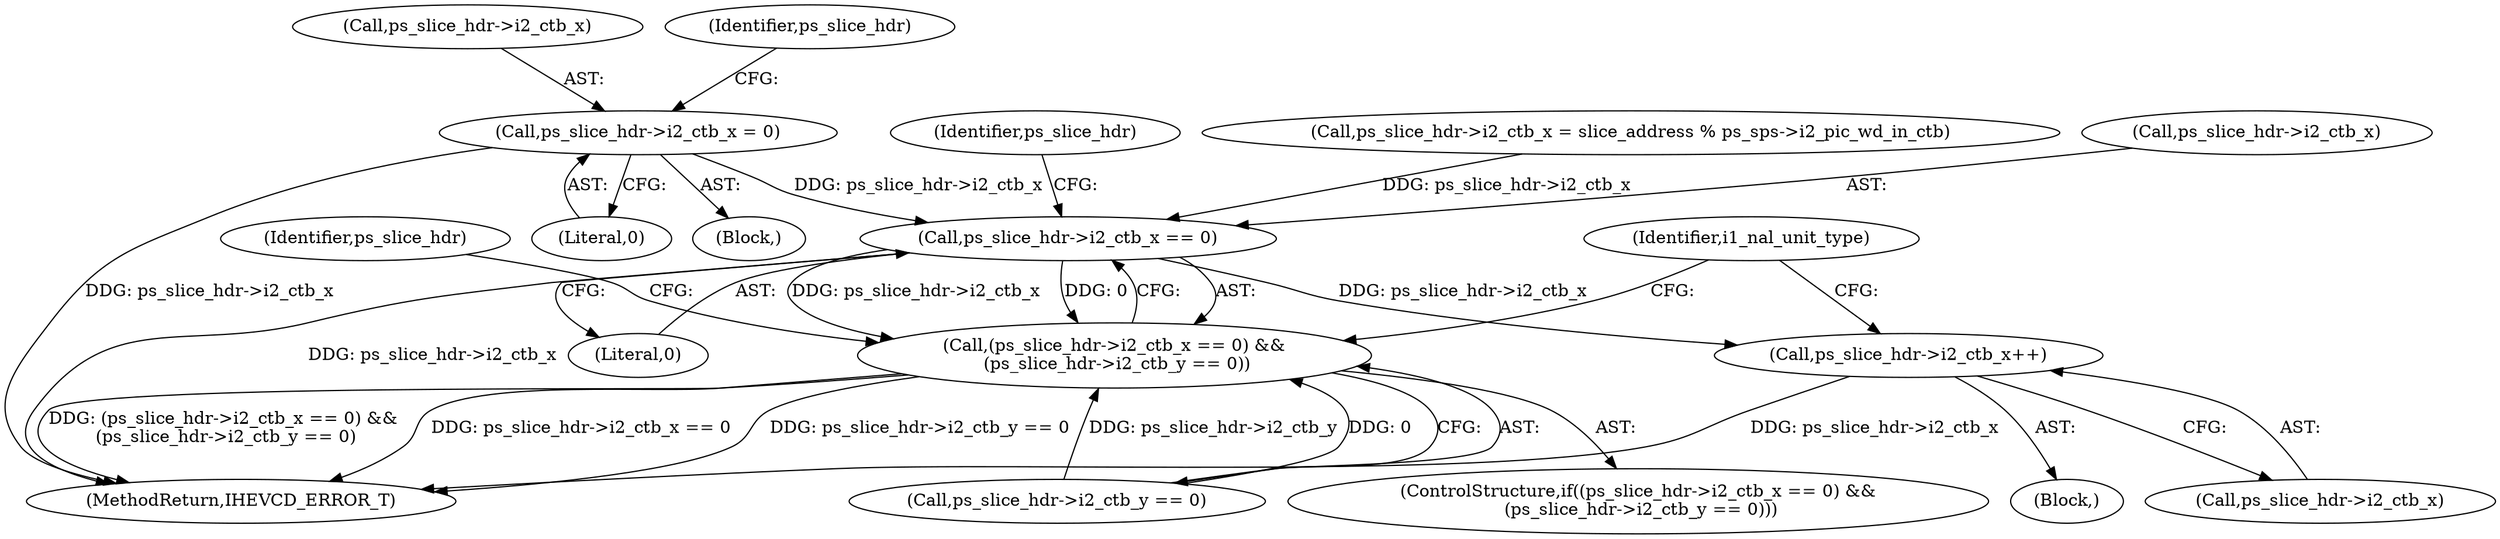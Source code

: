 digraph "0_Android_a1424724a00d62ac5efa0e27953eed66850d662f@pointer" {
"1002466" [label="(Call,ps_slice_hdr->i2_ctb_x = 0)"];
"1002554" [label="(Call,ps_slice_hdr->i2_ctb_x == 0)"];
"1002553" [label="(Call,(ps_slice_hdr->i2_ctb_x == 0) &&\n (ps_slice_hdr->i2_ctb_y == 0))"];
"1002565" [label="(Call,ps_slice_hdr->i2_ctb_x++)"];
"1002553" [label="(Call,(ps_slice_hdr->i2_ctb_x == 0) &&\n (ps_slice_hdr->i2_ctb_y == 0))"];
"1002606" [label="(MethodReturn,IHEVCD_ERROR_T)"];
"1002561" [label="(Identifier,ps_slice_hdr)"];
"1002565" [label="(Call,ps_slice_hdr->i2_ctb_x++)"];
"1002466" [label="(Call,ps_slice_hdr->i2_ctb_x = 0)"];
"1002554" [label="(Call,ps_slice_hdr->i2_ctb_x == 0)"];
"1002564" [label="(Block,)"];
"1002470" [label="(Literal,0)"];
"1002426" [label="(Call,ps_slice_hdr->i2_ctb_x = slice_address % ps_sps->i2_pic_wd_in_ctb)"];
"1002566" [label="(Call,ps_slice_hdr->i2_ctb_x)"];
"1002552" [label="(ControlStructure,if((ps_slice_hdr->i2_ctb_x == 0) &&\n (ps_slice_hdr->i2_ctb_y == 0)))"];
"1002567" [label="(Identifier,ps_slice_hdr)"];
"1002465" [label="(Block,)"];
"1002467" [label="(Call,ps_slice_hdr->i2_ctb_x)"];
"1002559" [label="(Call,ps_slice_hdr->i2_ctb_y == 0)"];
"1002573" [label="(Identifier,i1_nal_unit_type)"];
"1002473" [label="(Identifier,ps_slice_hdr)"];
"1002558" [label="(Literal,0)"];
"1002555" [label="(Call,ps_slice_hdr->i2_ctb_x)"];
"1002466" -> "1002465"  [label="AST: "];
"1002466" -> "1002470"  [label="CFG: "];
"1002467" -> "1002466"  [label="AST: "];
"1002470" -> "1002466"  [label="AST: "];
"1002473" -> "1002466"  [label="CFG: "];
"1002466" -> "1002606"  [label="DDG: ps_slice_hdr->i2_ctb_x"];
"1002466" -> "1002554"  [label="DDG: ps_slice_hdr->i2_ctb_x"];
"1002554" -> "1002553"  [label="AST: "];
"1002554" -> "1002558"  [label="CFG: "];
"1002555" -> "1002554"  [label="AST: "];
"1002558" -> "1002554"  [label="AST: "];
"1002561" -> "1002554"  [label="CFG: "];
"1002553" -> "1002554"  [label="CFG: "];
"1002554" -> "1002606"  [label="DDG: ps_slice_hdr->i2_ctb_x"];
"1002554" -> "1002553"  [label="DDG: ps_slice_hdr->i2_ctb_x"];
"1002554" -> "1002553"  [label="DDG: 0"];
"1002426" -> "1002554"  [label="DDG: ps_slice_hdr->i2_ctb_x"];
"1002554" -> "1002565"  [label="DDG: ps_slice_hdr->i2_ctb_x"];
"1002553" -> "1002552"  [label="AST: "];
"1002553" -> "1002559"  [label="CFG: "];
"1002559" -> "1002553"  [label="AST: "];
"1002567" -> "1002553"  [label="CFG: "];
"1002573" -> "1002553"  [label="CFG: "];
"1002553" -> "1002606"  [label="DDG: ps_slice_hdr->i2_ctb_x == 0"];
"1002553" -> "1002606"  [label="DDG: ps_slice_hdr->i2_ctb_y == 0"];
"1002553" -> "1002606"  [label="DDG: (ps_slice_hdr->i2_ctb_x == 0) &&\n (ps_slice_hdr->i2_ctb_y == 0)"];
"1002559" -> "1002553"  [label="DDG: ps_slice_hdr->i2_ctb_y"];
"1002559" -> "1002553"  [label="DDG: 0"];
"1002565" -> "1002564"  [label="AST: "];
"1002565" -> "1002566"  [label="CFG: "];
"1002566" -> "1002565"  [label="AST: "];
"1002573" -> "1002565"  [label="CFG: "];
"1002565" -> "1002606"  [label="DDG: ps_slice_hdr->i2_ctb_x"];
}

